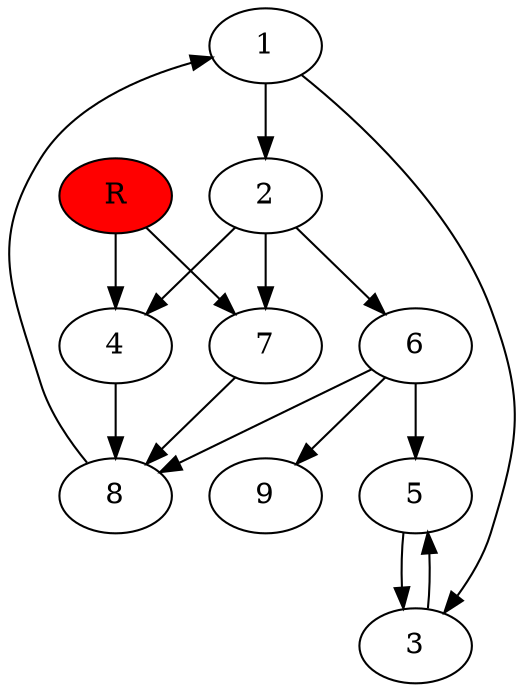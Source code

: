 digraph prb31615 {
	1
	2
	3
	4
	5
	6
	7
	8
	R [fillcolor="#ff0000" style=filled]
	1 -> 2
	1 -> 3
	2 -> 4
	2 -> 6
	2 -> 7
	3 -> 5
	4 -> 8
	5 -> 3
	6 -> 5
	6 -> 8
	6 -> 9
	7 -> 8
	8 -> 1
	R -> 4
	R -> 7
}
